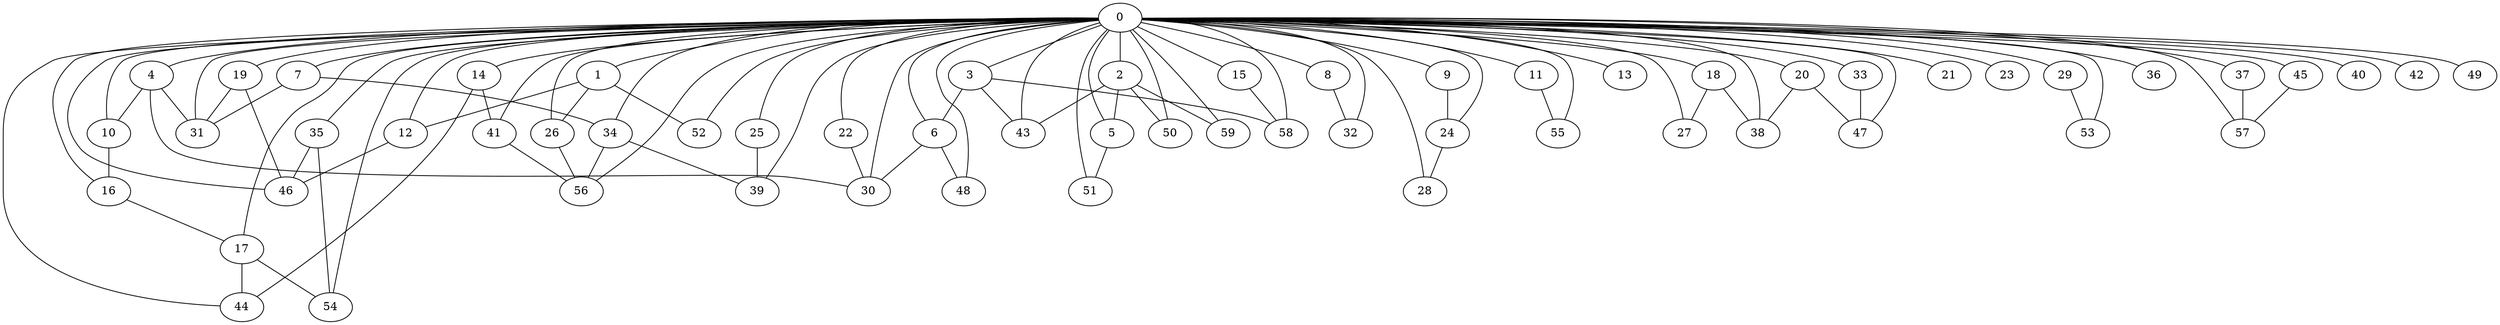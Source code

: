 
graph graphname {
    0 -- 1
0 -- 2
0 -- 3
0 -- 4
0 -- 5
0 -- 6
0 -- 7
0 -- 8
0 -- 9
0 -- 10
0 -- 11
0 -- 12
0 -- 13
0 -- 14
0 -- 15
0 -- 16
0 -- 17
0 -- 18
0 -- 19
0 -- 20
0 -- 21
0 -- 22
0 -- 23
0 -- 24
0 -- 25
0 -- 26
0 -- 27
0 -- 28
0 -- 29
0 -- 30
0 -- 31
0 -- 32
0 -- 33
0 -- 34
0 -- 35
0 -- 36
0 -- 37
0 -- 38
0 -- 39
0 -- 40
0 -- 41
0 -- 42
0 -- 43
0 -- 44
0 -- 45
0 -- 46
0 -- 47
0 -- 48
0 -- 49
0 -- 50
0 -- 51
0 -- 52
0 -- 53
0 -- 54
0 -- 55
0 -- 56
0 -- 57
0 -- 58
0 -- 59
1 -- 26
1 -- 12
1 -- 52
2 -- 5
2 -- 59
2 -- 43
2 -- 50
3 -- 58
3 -- 6
3 -- 43
4 -- 10
4 -- 31
4 -- 30
5 -- 51
6 -- 48
6 -- 30
7 -- 31
7 -- 34
8 -- 32
9 -- 24
10 -- 16
11 -- 55
12 -- 46
14 -- 44
14 -- 41
15 -- 58
16 -- 17
17 -- 54
17 -- 44
18 -- 27
18 -- 38
19 -- 46
19 -- 31
20 -- 38
20 -- 47
22 -- 30
24 -- 28
25 -- 39
26 -- 56
29 -- 53
33 -- 47
34 -- 56
34 -- 39
35 -- 54
35 -- 46
37 -- 57
41 -- 56
45 -- 57

}
